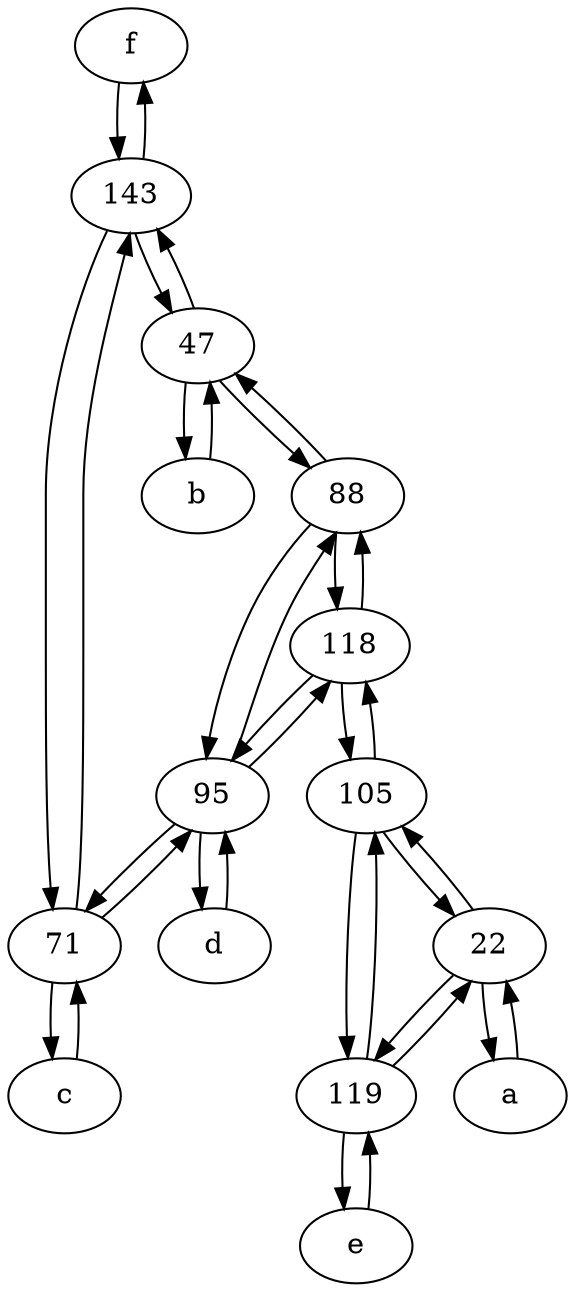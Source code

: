digraph  {
	f [pos="15,45!"];
	b [pos="50,20!"];
	143;
	71;
	118;
	a [pos="40,10!"];
	95;
	119;
	c [pos="20,10!"];
	e [pos="30,50!"];
	88;
	47;
	105;
	22;
	d [pos="20,30!"];
	105 -> 119;
	22 -> 105;
	105 -> 118;
	119 -> 105;
	118 -> 88;
	71 -> 95;
	c -> 71;
	d -> 95;
	47 -> b;
	a -> 22;
	88 -> 118;
	143 -> 47;
	88 -> 47;
	22 -> 119;
	e -> 119;
	b -> 47;
	143 -> f;
	143 -> 71;
	119 -> e;
	95 -> 88;
	105 -> 22;
	88 -> 95;
	71 -> c;
	95 -> 71;
	118 -> 105;
	71 -> 143;
	47 -> 143;
	f -> 143;
	118 -> 95;
	119 -> 22;
	22 -> a;
	95 -> 118;
	95 -> d;
	47 -> 88;

	}